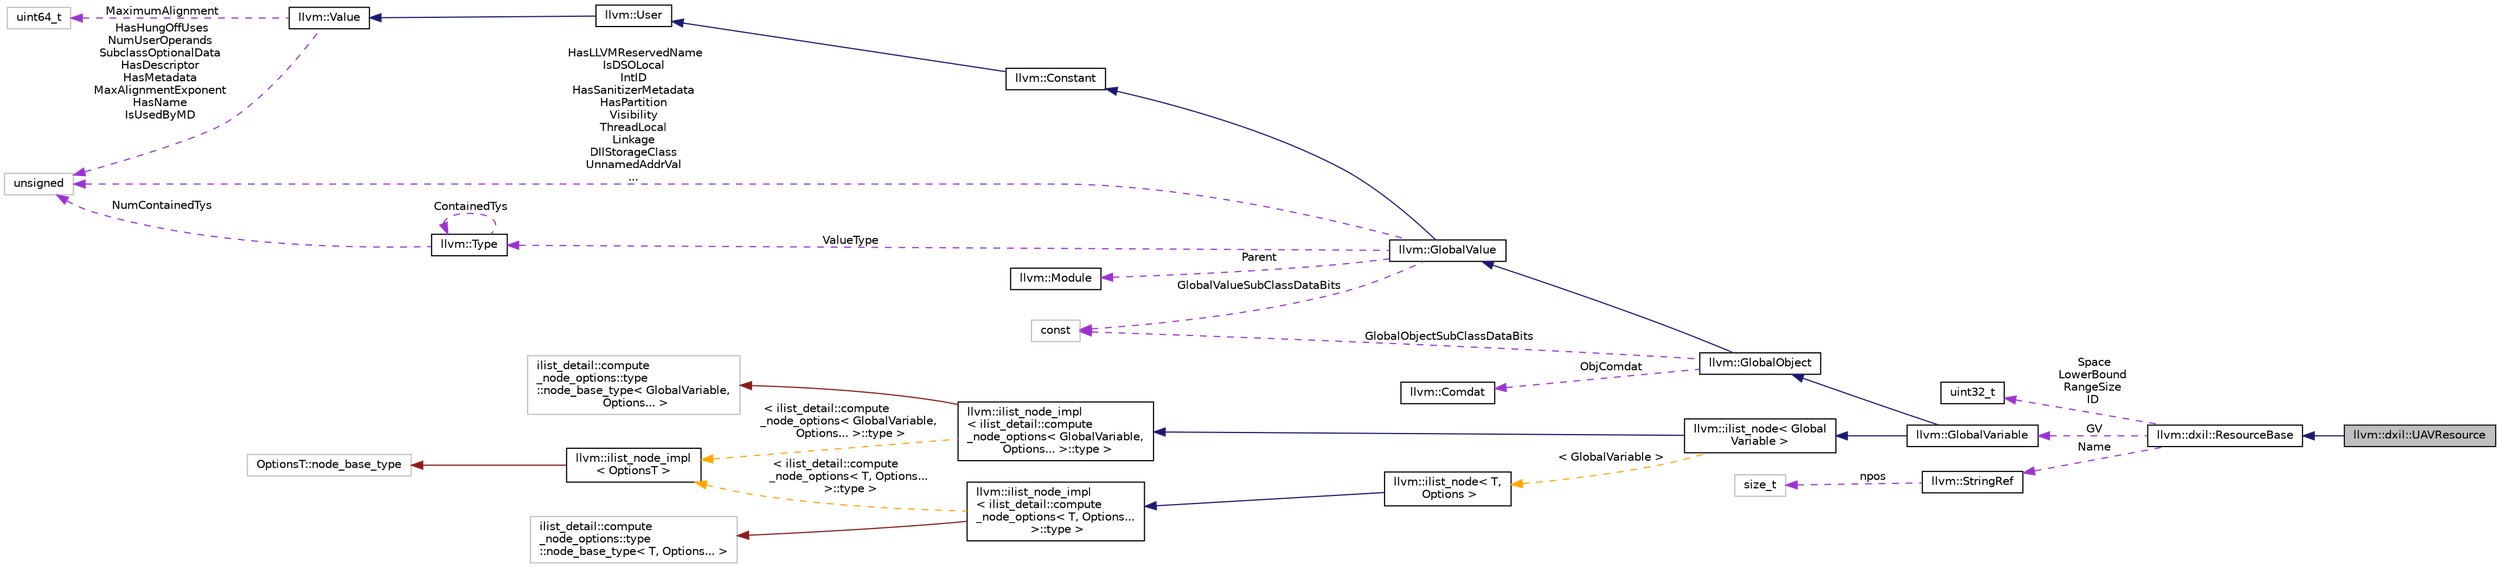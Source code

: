 digraph "llvm::dxil::UAVResource"
{
 // LATEX_PDF_SIZE
  bgcolor="transparent";
  edge [fontname="Helvetica",fontsize="10",labelfontname="Helvetica",labelfontsize="10"];
  node [fontname="Helvetica",fontsize="10",shape=record];
  rankdir="LR";
  Node1 [label="llvm::dxil::UAVResource",height=0.2,width=0.4,color="black", fillcolor="grey75", style="filled", fontcolor="black",tooltip=" "];
  Node2 -> Node1 [dir="back",color="midnightblue",fontsize="10",style="solid",fontname="Helvetica"];
  Node2 [label="llvm::dxil::ResourceBase",height=0.2,width=0.4,color="black",URL="$classllvm_1_1dxil_1_1ResourceBase.html",tooltip=" "];
  Node3 -> Node2 [dir="back",color="darkorchid3",fontsize="10",style="dashed",label=" Space\nLowerBound\nRangeSize\nID" ,fontname="Helvetica"];
  Node3 [label="uint32_t",height=0.2,width=0.4,color="black",URL="$classuint32__t.html",tooltip=" "];
  Node4 -> Node2 [dir="back",color="darkorchid3",fontsize="10",style="dashed",label=" GV" ,fontname="Helvetica"];
  Node4 [label="llvm::GlobalVariable",height=0.2,width=0.4,color="black",URL="$classllvm_1_1GlobalVariable.html",tooltip=" "];
  Node5 -> Node4 [dir="back",color="midnightblue",fontsize="10",style="solid",fontname="Helvetica"];
  Node5 [label="llvm::GlobalObject",height=0.2,width=0.4,color="black",URL="$classllvm_1_1GlobalObject.html",tooltip=" "];
  Node6 -> Node5 [dir="back",color="midnightblue",fontsize="10",style="solid",fontname="Helvetica"];
  Node6 [label="llvm::GlobalValue",height=0.2,width=0.4,color="black",URL="$classllvm_1_1GlobalValue.html",tooltip=" "];
  Node7 -> Node6 [dir="back",color="midnightblue",fontsize="10",style="solid",fontname="Helvetica"];
  Node7 [label="llvm::Constant",height=0.2,width=0.4,color="black",URL="$classllvm_1_1Constant.html",tooltip="This is an important base class in LLVM."];
  Node8 -> Node7 [dir="back",color="midnightblue",fontsize="10",style="solid",fontname="Helvetica"];
  Node8 [label="llvm::User",height=0.2,width=0.4,color="black",URL="$classllvm_1_1User.html",tooltip=" "];
  Node9 -> Node8 [dir="back",color="midnightblue",fontsize="10",style="solid",fontname="Helvetica"];
  Node9 [label="llvm::Value",height=0.2,width=0.4,color="black",URL="$classllvm_1_1Value.html",tooltip="LLVM Value Representation."];
  Node10 -> Node9 [dir="back",color="darkorchid3",fontsize="10",style="dashed",label=" MaximumAlignment" ,fontname="Helvetica"];
  Node10 [label="uint64_t",height=0.2,width=0.4,color="grey75",tooltip=" "];
  Node11 -> Node9 [dir="back",color="darkorchid3",fontsize="10",style="dashed",label=" HasHungOffUses\nNumUserOperands\nSubclassOptionalData\nHasDescriptor\nHasMetadata\nMaxAlignmentExponent\nHasName\nIsUsedByMD" ,fontname="Helvetica"];
  Node11 [label="unsigned",height=0.2,width=0.4,color="grey75",tooltip=" "];
  Node12 -> Node6 [dir="back",color="darkorchid3",fontsize="10",style="dashed",label=" ValueType" ,fontname="Helvetica"];
  Node12 [label="llvm::Type",height=0.2,width=0.4,color="black",URL="$classllvm_1_1Type.html",tooltip="The instances of the Type class are immutable: once they are created, they are never changed."];
  Node12 -> Node12 [dir="back",color="darkorchid3",fontsize="10",style="dashed",label=" ContainedTys" ,fontname="Helvetica"];
  Node11 -> Node12 [dir="back",color="darkorchid3",fontsize="10",style="dashed",label=" NumContainedTys" ,fontname="Helvetica"];
  Node13 -> Node6 [dir="back",color="darkorchid3",fontsize="10",style="dashed",label=" Parent" ,fontname="Helvetica"];
  Node13 [label="llvm::Module",height=0.2,width=0.4,color="black",URL="$classllvm_1_1Module.html",tooltip="A Module instance is used to store all the information related to an LLVM module."];
  Node11 -> Node6 [dir="back",color="darkorchid3",fontsize="10",style="dashed",label=" HasLLVMReservedName\nIsDSOLocal\nIntID\nHasSanitizerMetadata\nHasPartition\nVisibility\nThreadLocal\nLinkage\nDllStorageClass\nUnnamedAddrVal\n..." ,fontname="Helvetica"];
  Node14 -> Node6 [dir="back",color="darkorchid3",fontsize="10",style="dashed",label=" GlobalValueSubClassDataBits" ,fontname="Helvetica"];
  Node14 [label="const",height=0.2,width=0.4,color="grey75",tooltip=" "];
  Node15 -> Node5 [dir="back",color="darkorchid3",fontsize="10",style="dashed",label=" ObjComdat" ,fontname="Helvetica"];
  Node15 [label="llvm::Comdat",height=0.2,width=0.4,color="black",URL="$classllvm_1_1Comdat.html",tooltip=" "];
  Node14 -> Node5 [dir="back",color="darkorchid3",fontsize="10",style="dashed",label=" GlobalObjectSubClassDataBits" ,fontname="Helvetica"];
  Node16 -> Node4 [dir="back",color="midnightblue",fontsize="10",style="solid",fontname="Helvetica"];
  Node16 [label="llvm::ilist_node\< Global\lVariable \>",height=0.2,width=0.4,color="black",URL="$classllvm_1_1ilist__node.html",tooltip=" "];
  Node17 -> Node16 [dir="back",color="midnightblue",fontsize="10",style="solid",fontname="Helvetica"];
  Node17 [label="llvm::ilist_node_impl\l\< ilist_detail::compute\l_node_options\< GlobalVariable,\l Options... \>::type \>",height=0.2,width=0.4,color="black",URL="$classllvm_1_1ilist__node__impl.html",tooltip=" "];
  Node18 -> Node17 [dir="back",color="firebrick4",fontsize="10",style="solid",fontname="Helvetica"];
  Node18 [label="ilist_detail::compute\l_node_options::type \l::node_base_type\< GlobalVariable,\l Options... \>",height=0.2,width=0.4,color="grey75",tooltip=" "];
  Node19 -> Node17 [dir="back",color="orange",fontsize="10",style="dashed",label=" \< ilist_detail::compute\l_node_options\< GlobalVariable,\l Options... \>::type \>" ,fontname="Helvetica"];
  Node19 [label="llvm::ilist_node_impl\l\< OptionsT \>",height=0.2,width=0.4,color="black",URL="$classllvm_1_1ilist__node__impl.html",tooltip="Implementation for an ilist node."];
  Node20 -> Node19 [dir="back",color="firebrick4",fontsize="10",style="solid",fontname="Helvetica"];
  Node20 [label="OptionsT::node_base_type",height=0.2,width=0.4,color="grey75",tooltip=" "];
  Node21 -> Node16 [dir="back",color="orange",fontsize="10",style="dashed",label=" \< GlobalVariable \>" ,fontname="Helvetica"];
  Node21 [label="llvm::ilist_node\< T,\l Options \>",height=0.2,width=0.4,color="black",URL="$classllvm_1_1ilist__node.html",tooltip=" "];
  Node22 -> Node21 [dir="back",color="midnightblue",fontsize="10",style="solid",fontname="Helvetica"];
  Node22 [label="llvm::ilist_node_impl\l\< ilist_detail::compute\l_node_options\< T, Options...\l \>::type \>",height=0.2,width=0.4,color="black",URL="$classllvm_1_1ilist__node__impl.html",tooltip=" "];
  Node23 -> Node22 [dir="back",color="firebrick4",fontsize="10",style="solid",fontname="Helvetica"];
  Node23 [label="ilist_detail::compute\l_node_options::type \l::node_base_type\< T, Options... \>",height=0.2,width=0.4,color="grey75",tooltip=" "];
  Node19 -> Node22 [dir="back",color="orange",fontsize="10",style="dashed",label=" \< ilist_detail::compute\l_node_options\< T, Options...\l \>::type \>" ,fontname="Helvetica"];
  Node24 -> Node2 [dir="back",color="darkorchid3",fontsize="10",style="dashed",label=" Name" ,fontname="Helvetica"];
  Node24 [label="llvm::StringRef",height=0.2,width=0.4,color="black",URL="$classllvm_1_1StringRef.html",tooltip="StringRef - Represent a constant reference to a string, i.e."];
  Node25 -> Node24 [dir="back",color="darkorchid3",fontsize="10",style="dashed",label=" npos" ,fontname="Helvetica"];
  Node25 [label="size_t",height=0.2,width=0.4,color="grey75",tooltip=" "];
}
